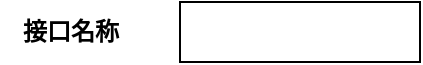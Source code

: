 <mxfile version="20.2.7" type="github">
  <diagram id="vAwgTfI1snu9vjzRsWe6" name="20220829101458">
    <mxGraphModel dx="1408" dy="747" grid="1" gridSize="10" guides="1" tooltips="1" connect="1" arrows="1" fold="1" page="1" pageScale="1" pageWidth="1200" pageHeight="1920" math="0" shadow="0">
      <root>
        <mxCell id="0" />
        <mxCell id="1" parent="0" />
        <mxCell id="fR5NdfvhwlHGz92G8eyH-1" value="" style="rounded=0;whiteSpace=wrap;html=1;" vertex="1" parent="1">
          <mxGeometry x="280" y="170" width="120" height="30" as="geometry" />
        </mxCell>
        <mxCell id="fR5NdfvhwlHGz92G8eyH-2" value="&lt;b&gt;接口名称&lt;/b&gt;" style="text;html=1;align=center;verticalAlign=middle;resizable=0;points=[];autosize=1;strokeColor=none;fillColor=none;" vertex="1" parent="1">
          <mxGeometry x="190" y="170" width="70" height="30" as="geometry" />
        </mxCell>
      </root>
    </mxGraphModel>
  </diagram>
</mxfile>

